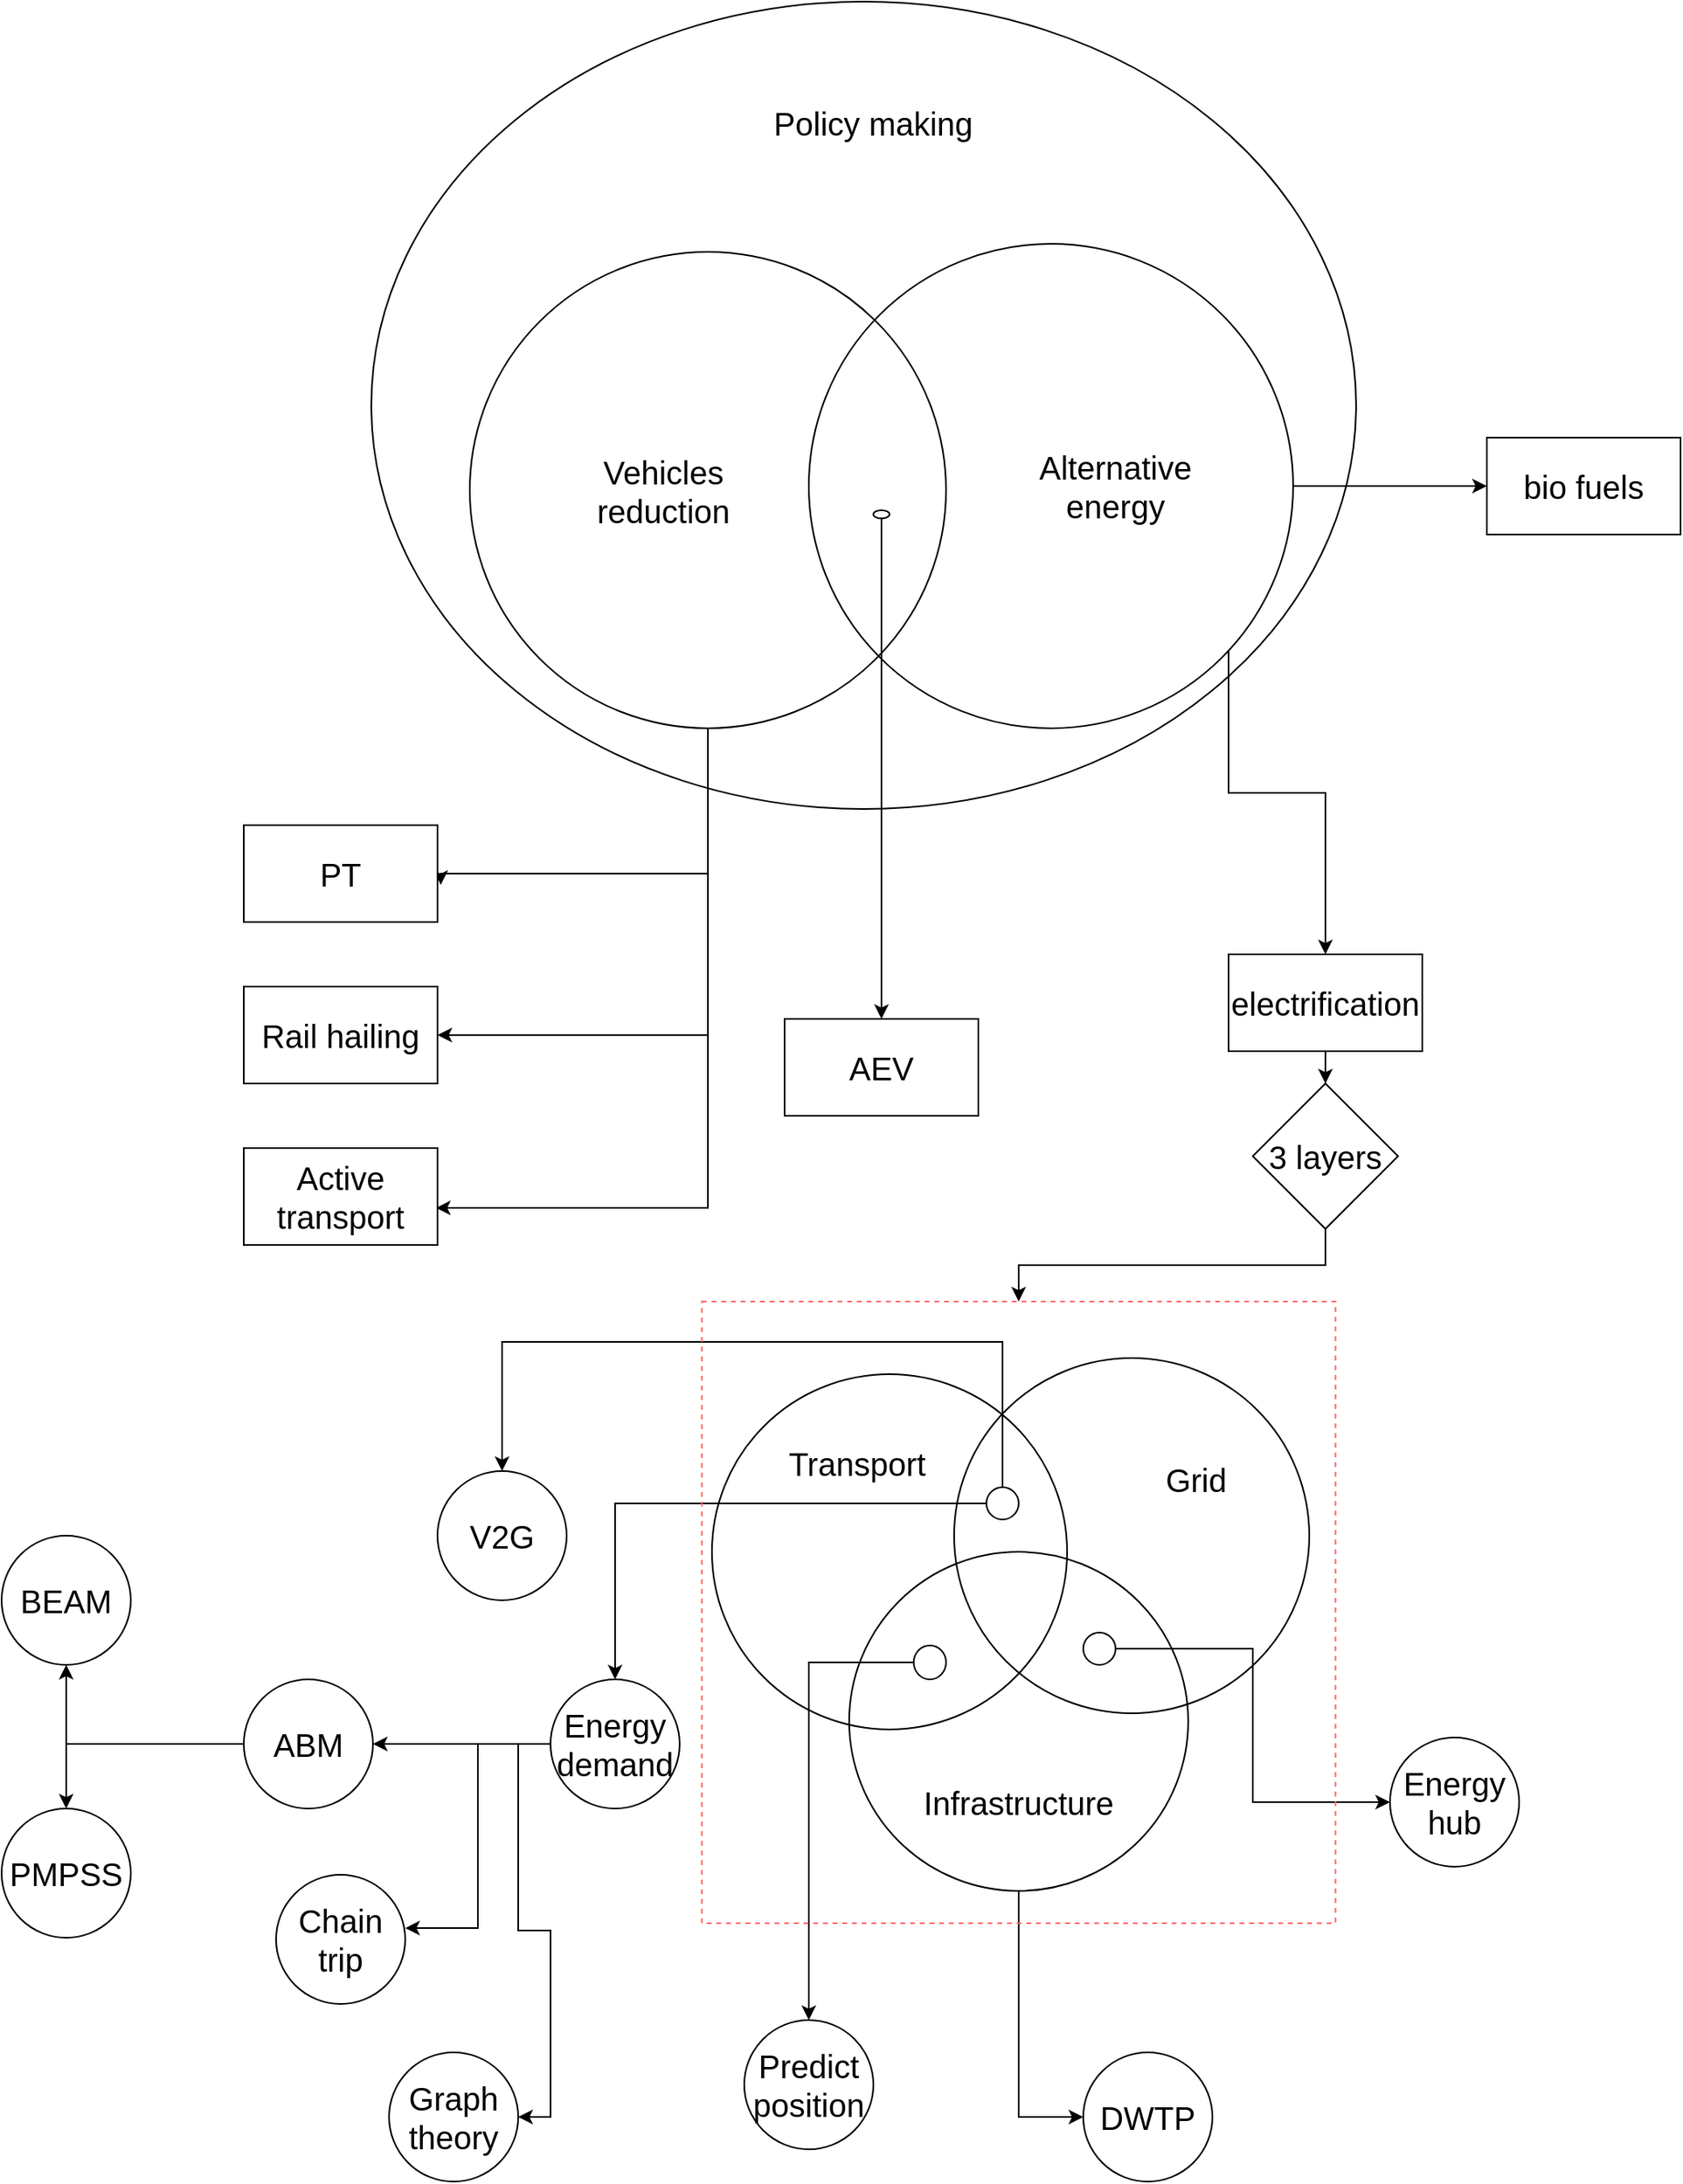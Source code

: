 <mxfile version="20.8.18" type="github">
  <diagram id="IfFp8PQ106TDA0SB05V2" name="Page-1">
    <mxGraphModel dx="3434" dy="1344" grid="1" gridSize="10" guides="1" tooltips="1" connect="1" arrows="1" fold="1" page="1" pageScale="1" pageWidth="827" pageHeight="1169" math="0" shadow="0">
      <root>
        <mxCell id="0" />
        <mxCell id="1" parent="0" />
        <mxCell id="oCbvhflPHs6jfbzN3O0E-13" style="edgeStyle=orthogonalEdgeStyle;rounded=0;orthogonalLoop=1;jettySize=auto;html=1;fontSize=20;entryX=1.017;entryY=0.617;entryDx=0;entryDy=0;entryPerimeter=0;" parent="1" source="oCbvhflPHs6jfbzN3O0E-1" edge="1">
          <mxGeometry relative="1" as="geometry">
            <mxPoint x="152.04" y="597.02" as="targetPoint" />
            <Array as="points">
              <mxPoint x="318" y="590" />
              <mxPoint x="152" y="590" />
            </Array>
          </mxGeometry>
        </mxCell>
        <mxCell id="oCbvhflPHs6jfbzN3O0E-27" style="edgeStyle=orthogonalEdgeStyle;rounded=0;orthogonalLoop=1;jettySize=auto;html=1;entryX=1;entryY=0.5;entryDx=0;entryDy=0;fontSize=20;" parent="1" source="oCbvhflPHs6jfbzN3O0E-1" target="oCbvhflPHs6jfbzN3O0E-23" edge="1">
          <mxGeometry relative="1" as="geometry">
            <Array as="points">
              <mxPoint x="318" y="690" />
            </Array>
          </mxGeometry>
        </mxCell>
        <mxCell id="oCbvhflPHs6jfbzN3O0E-28" style="edgeStyle=orthogonalEdgeStyle;rounded=0;orthogonalLoop=1;jettySize=auto;html=1;entryX=0.992;entryY=0.617;entryDx=0;entryDy=0;entryPerimeter=0;fontSize=20;" parent="1" source="oCbvhflPHs6jfbzN3O0E-1" target="oCbvhflPHs6jfbzN3O0E-24" edge="1">
          <mxGeometry relative="1" as="geometry">
            <Array as="points">
              <mxPoint x="318" y="797" />
            </Array>
          </mxGeometry>
        </mxCell>
        <mxCell id="oCbvhflPHs6jfbzN3O0E-1" value="" style="ellipse;whiteSpace=wrap;html=1;aspect=fixed;fillColor=none;" parent="1" vertex="1">
          <mxGeometry x="170" y="205" width="295" height="295" as="geometry" />
        </mxCell>
        <mxCell id="oCbvhflPHs6jfbzN3O0E-14" style="edgeStyle=orthogonalEdgeStyle;rounded=0;orthogonalLoop=1;jettySize=auto;html=1;fontSize=20;entryX=0.5;entryY=0;entryDx=0;entryDy=0;" parent="1" source="oCbvhflPHs6jfbzN3O0E-2" target="oCbvhflPHs6jfbzN3O0E-20" edge="1">
          <mxGeometry relative="1" as="geometry">
            <mxPoint x="530" y="820" as="targetPoint" />
            <Array as="points">
              <mxPoint x="640" y="540" />
              <mxPoint x="700" y="540" />
            </Array>
          </mxGeometry>
        </mxCell>
        <mxCell id="oCbvhflPHs6jfbzN3O0E-2" value="" style="ellipse;whiteSpace=wrap;html=1;aspect=fixed;fillColor=none;" parent="1" vertex="1">
          <mxGeometry x="380" y="200" width="300" height="300" as="geometry" />
        </mxCell>
        <mxCell id="oCbvhflPHs6jfbzN3O0E-3" value="" style="ellipse;whiteSpace=wrap;html=1;fillColor=none;" parent="1" vertex="1">
          <mxGeometry x="109" y="50" width="610" height="500" as="geometry" />
        </mxCell>
        <mxCell id="oCbvhflPHs6jfbzN3O0E-4" value="&lt;font style=&quot;font-size: 20px;&quot;&gt;Policy making&lt;/font&gt;" style="text;html=1;strokeColor=none;fillColor=none;align=center;verticalAlign=middle;whiteSpace=wrap;rounded=0;" parent="1" vertex="1">
          <mxGeometry x="350" y="90" width="140" height="70" as="geometry" />
        </mxCell>
        <mxCell id="oCbvhflPHs6jfbzN3O0E-5" value="Vehicles reduction" style="text;html=1;strokeColor=none;fillColor=none;align=center;verticalAlign=middle;whiteSpace=wrap;rounded=0;fontSize=20;" parent="1" vertex="1">
          <mxGeometry x="260" y="337.5" width="60" height="30" as="geometry" />
        </mxCell>
        <mxCell id="oCbvhflPHs6jfbzN3O0E-6" value="Alternative energy" style="text;html=1;strokeColor=none;fillColor=none;align=center;verticalAlign=middle;whiteSpace=wrap;rounded=0;fontSize=20;" parent="1" vertex="1">
          <mxGeometry x="540" y="335" width="60" height="30" as="geometry" />
        </mxCell>
        <mxCell id="oCbvhflPHs6jfbzN3O0E-12" style="edgeStyle=orthogonalEdgeStyle;rounded=0;orthogonalLoop=1;jettySize=auto;html=1;exitX=0.5;exitY=1;exitDx=0;exitDy=0;fontSize=20;" parent="1" source="oCbvhflPHs6jfbzN3O0E-11" edge="1">
          <mxGeometry relative="1" as="geometry">
            <mxPoint x="425" y="680" as="targetPoint" />
          </mxGeometry>
        </mxCell>
        <mxCell id="oCbvhflPHs6jfbzN3O0E-11" value="" style="ellipse;whiteSpace=wrap;html=1;fontSize=20;" parent="1" vertex="1">
          <mxGeometry x="420" y="365" width="10" height="5" as="geometry" />
        </mxCell>
        <mxCell id="oCbvhflPHs6jfbzN3O0E-16" value="" style="endArrow=classic;html=1;rounded=0;fontSize=20;exitX=1;exitY=0.5;exitDx=0;exitDy=0;" parent="1" source="oCbvhflPHs6jfbzN3O0E-2" edge="1">
          <mxGeometry width="50" height="50" relative="1" as="geometry">
            <mxPoint x="740" y="370" as="sourcePoint" />
            <mxPoint x="800" y="350" as="targetPoint" />
          </mxGeometry>
        </mxCell>
        <mxCell id="oCbvhflPHs6jfbzN3O0E-19" value="bio fuels" style="rounded=0;whiteSpace=wrap;html=1;fontSize=20;" parent="1" vertex="1">
          <mxGeometry x="800" y="320" width="120" height="60" as="geometry" />
        </mxCell>
        <mxCell id="oCbvhflPHs6jfbzN3O0E-34" style="edgeStyle=orthogonalEdgeStyle;rounded=0;orthogonalLoop=1;jettySize=auto;html=1;exitX=0.5;exitY=1;exitDx=0;exitDy=0;entryX=0.5;entryY=0;entryDx=0;entryDy=0;fontSize=20;" parent="1" source="oCbvhflPHs6jfbzN3O0E-20" target="oCbvhflPHs6jfbzN3O0E-30" edge="1">
          <mxGeometry relative="1" as="geometry" />
        </mxCell>
        <mxCell id="oCbvhflPHs6jfbzN3O0E-20" value="electrification" style="rounded=0;whiteSpace=wrap;html=1;fontSize=20;" parent="1" vertex="1">
          <mxGeometry x="640" y="640" width="120" height="60" as="geometry" />
        </mxCell>
        <mxCell id="oCbvhflPHs6jfbzN3O0E-21" value="AEV" style="rounded=0;whiteSpace=wrap;html=1;fontSize=20;" parent="1" vertex="1">
          <mxGeometry x="365" y="680" width="120" height="60" as="geometry" />
        </mxCell>
        <mxCell id="oCbvhflPHs6jfbzN3O0E-23" value="Rail hailing" style="rounded=0;whiteSpace=wrap;html=1;fontSize=20;" parent="1" vertex="1">
          <mxGeometry x="30" y="660" width="120" height="60" as="geometry" />
        </mxCell>
        <mxCell id="oCbvhflPHs6jfbzN3O0E-24" value="Active transport" style="rounded=0;whiteSpace=wrap;html=1;fontSize=20;" parent="1" vertex="1">
          <mxGeometry x="30" y="760" width="120" height="60" as="geometry" />
        </mxCell>
        <mxCell id="oCbvhflPHs6jfbzN3O0E-25" value="PT" style="rounded=0;whiteSpace=wrap;html=1;fontSize=20;" parent="1" vertex="1">
          <mxGeometry x="30" y="560" width="120" height="60" as="geometry" />
        </mxCell>
        <mxCell id="oCbvhflPHs6jfbzN3O0E-85" style="edgeStyle=orthogonalEdgeStyle;rounded=0;orthogonalLoop=1;jettySize=auto;html=1;entryX=0.5;entryY=0;entryDx=0;entryDy=0;fontSize=20;" parent="1" source="oCbvhflPHs6jfbzN3O0E-30" target="oCbvhflPHs6jfbzN3O0E-51" edge="1">
          <mxGeometry relative="1" as="geometry" />
        </mxCell>
        <mxCell id="oCbvhflPHs6jfbzN3O0E-30" value="3 layers" style="rhombus;whiteSpace=wrap;html=1;fontSize=20;" parent="1" vertex="1">
          <mxGeometry x="655" y="720" width="90" height="90" as="geometry" />
        </mxCell>
        <mxCell id="oCbvhflPHs6jfbzN3O0E-38" value="Energy hub" style="ellipse;whiteSpace=wrap;html=1;aspect=fixed;fontSize=20;" parent="1" vertex="1">
          <mxGeometry x="740" y="1125" width="80" height="80" as="geometry" />
        </mxCell>
        <mxCell id="oCbvhflPHs6jfbzN3O0E-40" value="V2G" style="ellipse;whiteSpace=wrap;html=1;aspect=fixed;fontSize=20;" parent="1" vertex="1">
          <mxGeometry x="150" y="960" width="80" height="80" as="geometry" />
        </mxCell>
        <mxCell id="oCbvhflPHs6jfbzN3O0E-42" value="" style="ellipse;whiteSpace=wrap;html=1;aspect=fixed;fontSize=20;fillColor=none;" parent="1" vertex="1">
          <mxGeometry x="320" y="900" width="220" height="220" as="geometry" />
        </mxCell>
        <mxCell id="oCbvhflPHs6jfbzN3O0E-43" value="" style="ellipse;whiteSpace=wrap;html=1;aspect=fixed;fontSize=20;fillColor=none;" parent="1" vertex="1">
          <mxGeometry x="470" y="890" width="220" height="220" as="geometry" />
        </mxCell>
        <mxCell id="oCbvhflPHs6jfbzN3O0E-84" style="edgeStyle=orthogonalEdgeStyle;rounded=0;orthogonalLoop=1;jettySize=auto;html=1;exitX=0.5;exitY=1;exitDx=0;exitDy=0;entryX=0;entryY=0.5;entryDx=0;entryDy=0;fontSize=20;" parent="1" source="oCbvhflPHs6jfbzN3O0E-44" target="oCbvhflPHs6jfbzN3O0E-58" edge="1">
          <mxGeometry relative="1" as="geometry" />
        </mxCell>
        <mxCell id="oCbvhflPHs6jfbzN3O0E-44" value="" style="ellipse;whiteSpace=wrap;html=1;aspect=fixed;fontSize=20;fillColor=none;" parent="1" vertex="1">
          <mxGeometry x="405" y="1010" width="210" height="210" as="geometry" />
        </mxCell>
        <mxCell id="oCbvhflPHs6jfbzN3O0E-45" value="Transport" style="text;html=1;strokeColor=none;fillColor=none;align=center;verticalAlign=middle;whiteSpace=wrap;rounded=0;fontSize=20;" parent="1" vertex="1">
          <mxGeometry x="380" y="940" width="60" height="30" as="geometry" />
        </mxCell>
        <mxCell id="oCbvhflPHs6jfbzN3O0E-46" value="Grid" style="text;html=1;strokeColor=none;fillColor=none;align=center;verticalAlign=middle;whiteSpace=wrap;rounded=0;fontSize=20;" parent="1" vertex="1">
          <mxGeometry x="590" y="950" width="60" height="30" as="geometry" />
        </mxCell>
        <mxCell id="oCbvhflPHs6jfbzN3O0E-47" value="Infrastructure" style="text;html=1;strokeColor=none;fillColor=none;align=center;verticalAlign=middle;whiteSpace=wrap;rounded=0;fontSize=20;" parent="1" vertex="1">
          <mxGeometry x="480" y="1150" width="60" height="30" as="geometry" />
        </mxCell>
        <mxCell id="oCbvhflPHs6jfbzN3O0E-65" style="edgeStyle=orthogonalEdgeStyle;rounded=0;orthogonalLoop=1;jettySize=auto;html=1;fontSize=20;entryX=1;entryY=0.5;entryDx=0;entryDy=0;" parent="1" source="oCbvhflPHs6jfbzN3O0E-53" target="oCbvhflPHs6jfbzN3O0E-67" edge="1">
          <mxGeometry relative="1" as="geometry">
            <mxPoint x="140" y="1129" as="targetPoint" />
          </mxGeometry>
        </mxCell>
        <mxCell id="oCbvhflPHs6jfbzN3O0E-71" style="edgeStyle=orthogonalEdgeStyle;rounded=0;orthogonalLoop=1;jettySize=auto;html=1;entryX=1;entryY=0.413;entryDx=0;entryDy=0;entryPerimeter=0;fontSize=20;" parent="1" source="oCbvhflPHs6jfbzN3O0E-53" target="oCbvhflPHs6jfbzN3O0E-68" edge="1">
          <mxGeometry relative="1" as="geometry" />
        </mxCell>
        <mxCell id="oCbvhflPHs6jfbzN3O0E-72" style="edgeStyle=orthogonalEdgeStyle;rounded=0;orthogonalLoop=1;jettySize=auto;html=1;entryX=1;entryY=0.5;entryDx=0;entryDy=0;fontSize=20;" parent="1" source="oCbvhflPHs6jfbzN3O0E-53" target="oCbvhflPHs6jfbzN3O0E-70" edge="1">
          <mxGeometry relative="1" as="geometry" />
        </mxCell>
        <mxCell id="oCbvhflPHs6jfbzN3O0E-53" value="Energy demand" style="ellipse;whiteSpace=wrap;html=1;aspect=fixed;fontSize=20;" parent="1" vertex="1">
          <mxGeometry x="220" y="1089" width="80" height="80" as="geometry" />
        </mxCell>
        <mxCell id="oCbvhflPHs6jfbzN3O0E-56" value="Predict position" style="ellipse;whiteSpace=wrap;html=1;aspect=fixed;fontSize=20;" parent="1" vertex="1">
          <mxGeometry x="340" y="1300" width="80" height="80" as="geometry" />
        </mxCell>
        <mxCell id="oCbvhflPHs6jfbzN3O0E-58" value="DWTP" style="ellipse;whiteSpace=wrap;html=1;aspect=fixed;fontSize=20;" parent="1" vertex="1">
          <mxGeometry x="550" y="1320" width="80" height="80" as="geometry" />
        </mxCell>
        <mxCell id="oCbvhflPHs6jfbzN3O0E-83" style="edgeStyle=orthogonalEdgeStyle;rounded=0;orthogonalLoop=1;jettySize=auto;html=1;entryX=0.5;entryY=0;entryDx=0;entryDy=0;fontSize=20;" parent="1" source="oCbvhflPHs6jfbzN3O0E-59" target="oCbvhflPHs6jfbzN3O0E-56" edge="1">
          <mxGeometry relative="1" as="geometry" />
        </mxCell>
        <mxCell id="oCbvhflPHs6jfbzN3O0E-59" value="" style="ellipse;whiteSpace=wrap;html=1;fontSize=20;" parent="1" vertex="1">
          <mxGeometry x="445" y="1068" width="20" height="21" as="geometry" />
        </mxCell>
        <mxCell id="oCbvhflPHs6jfbzN3O0E-62" style="edgeStyle=orthogonalEdgeStyle;rounded=0;orthogonalLoop=1;jettySize=auto;html=1;entryX=0.5;entryY=0;entryDx=0;entryDy=0;fontSize=20;startArrow=none;" parent="1" source="oCbvhflPHs6jfbzN3O0E-61" target="oCbvhflPHs6jfbzN3O0E-40" edge="1">
          <mxGeometry relative="1" as="geometry">
            <Array as="points">
              <mxPoint x="500" y="880" />
              <mxPoint x="190" y="880" />
            </Array>
          </mxGeometry>
        </mxCell>
        <mxCell id="oCbvhflPHs6jfbzN3O0E-63" style="edgeStyle=orthogonalEdgeStyle;rounded=0;orthogonalLoop=1;jettySize=auto;html=1;fontSize=20;" parent="1" source="oCbvhflPHs6jfbzN3O0E-61" target="oCbvhflPHs6jfbzN3O0E-53" edge="1">
          <mxGeometry relative="1" as="geometry" />
        </mxCell>
        <mxCell id="oCbvhflPHs6jfbzN3O0E-61" value="" style="ellipse;whiteSpace=wrap;html=1;aspect=fixed;fontSize=20;" parent="1" vertex="1">
          <mxGeometry x="490" y="970" width="20" height="20" as="geometry" />
        </mxCell>
        <mxCell id="oCbvhflPHs6jfbzN3O0E-74" style="edgeStyle=orthogonalEdgeStyle;rounded=0;orthogonalLoop=1;jettySize=auto;html=1;entryX=0;entryY=0.5;entryDx=0;entryDy=0;fontSize=20;" parent="1" source="oCbvhflPHs6jfbzN3O0E-64" target="oCbvhflPHs6jfbzN3O0E-38" edge="1">
          <mxGeometry relative="1" as="geometry" />
        </mxCell>
        <mxCell id="oCbvhflPHs6jfbzN3O0E-64" value="" style="ellipse;whiteSpace=wrap;html=1;aspect=fixed;fontSize=20;" parent="1" vertex="1">
          <mxGeometry x="550" y="1060" width="20" height="20" as="geometry" />
        </mxCell>
        <mxCell id="oCbvhflPHs6jfbzN3O0E-77" style="edgeStyle=orthogonalEdgeStyle;rounded=0;orthogonalLoop=1;jettySize=auto;html=1;entryX=0.5;entryY=0;entryDx=0;entryDy=0;fontSize=20;" parent="1" source="oCbvhflPHs6jfbzN3O0E-67" target="oCbvhflPHs6jfbzN3O0E-76" edge="1">
          <mxGeometry relative="1" as="geometry" />
        </mxCell>
        <mxCell id="oCbvhflPHs6jfbzN3O0E-80" style="edgeStyle=orthogonalEdgeStyle;rounded=0;orthogonalLoop=1;jettySize=auto;html=1;entryX=0.5;entryY=1;entryDx=0;entryDy=0;fontSize=20;" parent="1" source="oCbvhflPHs6jfbzN3O0E-67" target="oCbvhflPHs6jfbzN3O0E-79" edge="1">
          <mxGeometry relative="1" as="geometry" />
        </mxCell>
        <mxCell id="oCbvhflPHs6jfbzN3O0E-67" value="ABM" style="ellipse;whiteSpace=wrap;html=1;aspect=fixed;fontSize=20;" parent="1" vertex="1">
          <mxGeometry x="30" y="1089" width="80" height="80" as="geometry" />
        </mxCell>
        <mxCell id="oCbvhflPHs6jfbzN3O0E-68" value="Chain trip" style="ellipse;whiteSpace=wrap;html=1;aspect=fixed;fontSize=20;" parent="1" vertex="1">
          <mxGeometry x="50" y="1210" width="80" height="80" as="geometry" />
        </mxCell>
        <mxCell id="oCbvhflPHs6jfbzN3O0E-70" value="Graph theory" style="ellipse;whiteSpace=wrap;html=1;aspect=fixed;fontSize=20;" parent="1" vertex="1">
          <mxGeometry x="120" y="1320" width="80" height="80" as="geometry" />
        </mxCell>
        <mxCell id="oCbvhflPHs6jfbzN3O0E-76" value="PMPSS" style="ellipse;whiteSpace=wrap;html=1;aspect=fixed;fontSize=20;" parent="1" vertex="1">
          <mxGeometry x="-120" y="1169" width="80" height="80" as="geometry" />
        </mxCell>
        <mxCell id="oCbvhflPHs6jfbzN3O0E-79" value="BEAM" style="ellipse;whiteSpace=wrap;html=1;aspect=fixed;fontSize=20;" parent="1" vertex="1">
          <mxGeometry x="-120" y="1000" width="80" height="80" as="geometry" />
        </mxCell>
        <mxCell id="oCbvhflPHs6jfbzN3O0E-51" value="" style="rounded=0;whiteSpace=wrap;html=1;fontSize=20;fillColor=none;dashed=1;strokeColor=#FF6666;" parent="1" vertex="1">
          <mxGeometry x="313.75" y="855" width="392.5" height="385" as="geometry" />
        </mxCell>
      </root>
    </mxGraphModel>
  </diagram>
</mxfile>
